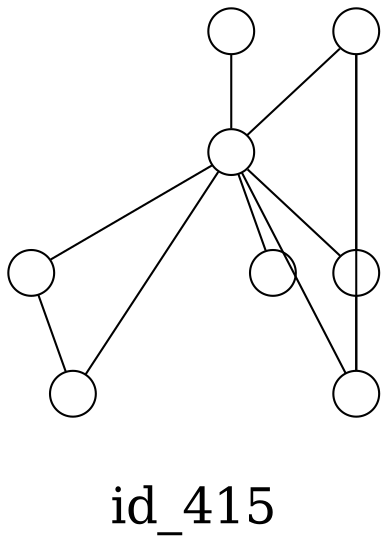 /*****
id_415
*****/

graph G {
  graph [splines=false overlap=false]
  node  [shape=ellipse, width=0.3, height=0.3, label=""]
  415 ;
  247 ;
  414 ;
  922 ;
  1124 ;
  1125 ;
  1233 ;
  1234 ;
  415 -- 922;
  415 -- 1124;
  415 -- 1125;
  415 -- 1233;
  415 -- 1234;
  247 -- 415;
  247 -- 1124;
  247 -- 1125;
  414 -- 415;
  1124 -- 1125;
  1233 -- 1234;
  label = "\nid_415\n";  fontsize=24;
}
